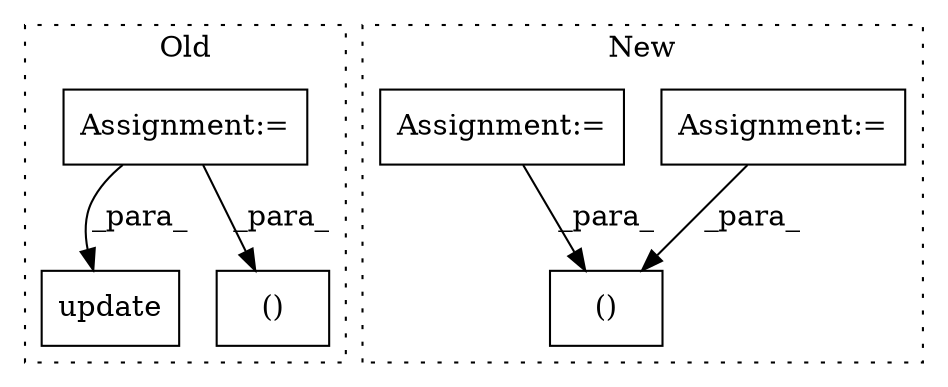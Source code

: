 digraph G {
subgraph cluster0 {
1 [label="update" a="32" s="9220,9232" l="7,1" shape="box"];
5 [label="Assignment:=" a="7" s="9159" l="44" shape="box"];
6 [label="()" a="106" s="9304" l="47" shape="box"];
label = "Old";
style="dotted";
}
subgraph cluster1 {
2 [label="()" a="106" s="9598" l="107" shape="box"];
3 [label="Assignment:=" a="7" s="9262" l="1" shape="box"];
4 [label="Assignment:=" a="7" s="9306" l="1" shape="box"];
label = "New";
style="dotted";
}
3 -> 2 [label="_para_"];
4 -> 2 [label="_para_"];
5 -> 1 [label="_para_"];
5 -> 6 [label="_para_"];
}